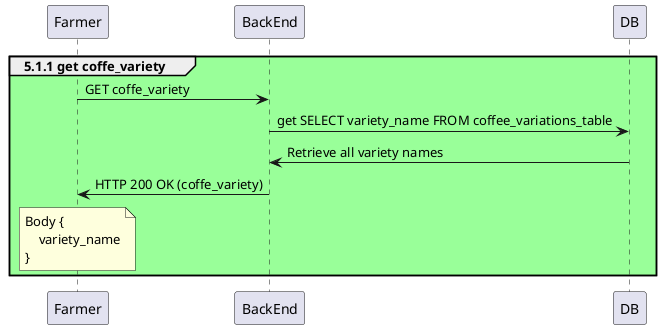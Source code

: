 @startuml

group #99FF99 5.1.1 get coffe_variety

    Farmer -> BackEnd: GET coffe_variety
    BackEnd -> DB: get SELECT variety_name FROM coffee_variations_table
    DB -> BackEnd: Retrieve all variety names

    BackEnd -> Farmer: HTTP 200 OK (coffe_variety)
    note over Farmer
        Body {
            variety_name
        }
    endnote

end group

@enduml 